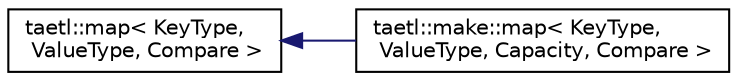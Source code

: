 digraph "Graphical Class Hierarchy"
{
  edge [fontname="Helvetica",fontsize="10",labelfontname="Helvetica",labelfontsize="10"];
  node [fontname="Helvetica",fontsize="10",shape=record];
  rankdir="LR";
  Node0 [label="taetl::map\< KeyType,\l ValueType, Compare \>",height=0.2,width=0.4,color="black", fillcolor="white", style="filled",URL="$classtaetl_1_1map.html"];
  Node0 -> Node1 [dir="back",color="midnightblue",fontsize="10",style="solid",fontname="Helvetica"];
  Node1 [label="taetl::make::map\< KeyType,\l ValueType, Capacity, Compare \>",height=0.2,width=0.4,color="black", fillcolor="white", style="filled",URL="$classtaetl_1_1make_1_1map.html"];
}
